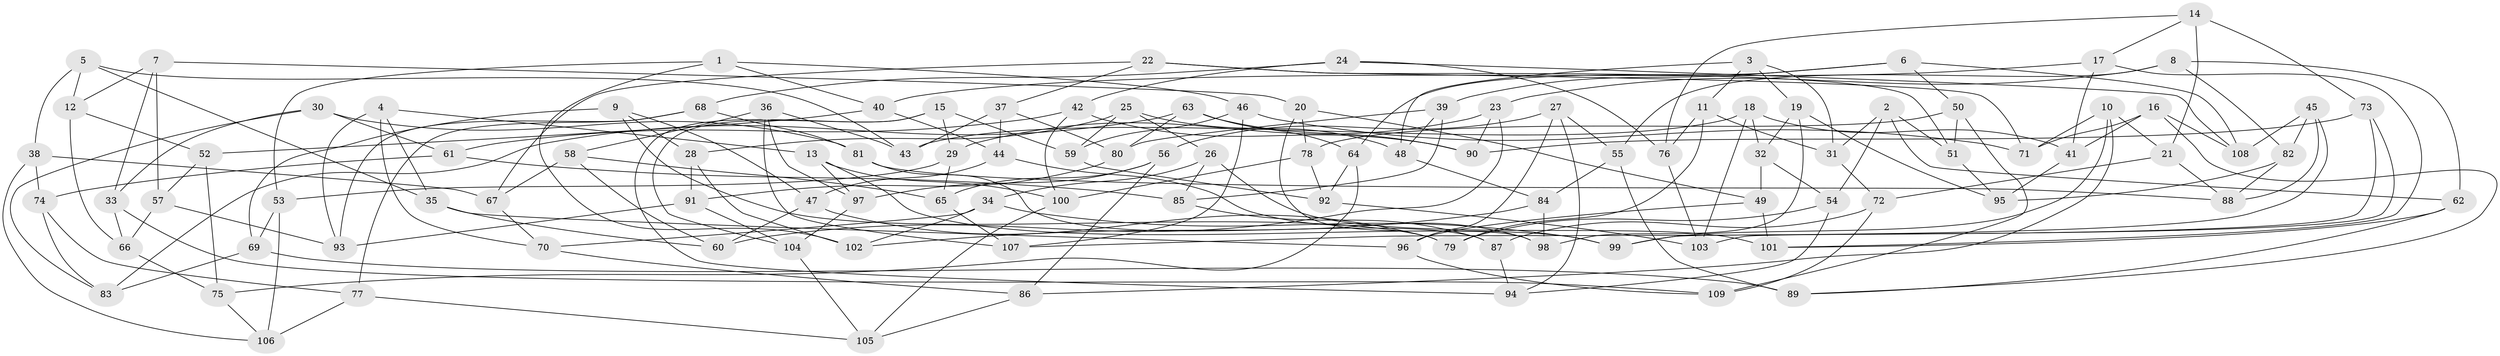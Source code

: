 // coarse degree distribution, {5: 0.22727272727272727, 10: 0.022727272727272728, 6: 0.36363636363636365, 4: 0.11363636363636363, 7: 0.13636363636363635, 3: 0.045454545454545456, 9: 0.045454545454545456, 8: 0.045454545454545456}
// Generated by graph-tools (version 1.1) at 2025/38/03/04/25 23:38:08]
// undirected, 109 vertices, 218 edges
graph export_dot {
  node [color=gray90,style=filled];
  1;
  2;
  3;
  4;
  5;
  6;
  7;
  8;
  9;
  10;
  11;
  12;
  13;
  14;
  15;
  16;
  17;
  18;
  19;
  20;
  21;
  22;
  23;
  24;
  25;
  26;
  27;
  28;
  29;
  30;
  31;
  32;
  33;
  34;
  35;
  36;
  37;
  38;
  39;
  40;
  41;
  42;
  43;
  44;
  45;
  46;
  47;
  48;
  49;
  50;
  51;
  52;
  53;
  54;
  55;
  56;
  57;
  58;
  59;
  60;
  61;
  62;
  63;
  64;
  65;
  66;
  67;
  68;
  69;
  70;
  71;
  72;
  73;
  74;
  75;
  76;
  77;
  78;
  79;
  80;
  81;
  82;
  83;
  84;
  85;
  86;
  87;
  88;
  89;
  90;
  91;
  92;
  93;
  94;
  95;
  96;
  97;
  98;
  99;
  100;
  101;
  102;
  103;
  104;
  105;
  106;
  107;
  108;
  109;
  1 -- 46;
  1 -- 102;
  1 -- 53;
  1 -- 40;
  2 -- 54;
  2 -- 51;
  2 -- 31;
  2 -- 62;
  3 -- 19;
  3 -- 11;
  3 -- 48;
  3 -- 31;
  4 -- 70;
  4 -- 93;
  4 -- 35;
  4 -- 13;
  5 -- 38;
  5 -- 35;
  5 -- 12;
  5 -- 43;
  6 -- 64;
  6 -- 50;
  6 -- 108;
  6 -- 39;
  7 -- 57;
  7 -- 20;
  7 -- 12;
  7 -- 33;
  8 -- 62;
  8 -- 23;
  8 -- 55;
  8 -- 82;
  9 -- 47;
  9 -- 69;
  9 -- 79;
  9 -- 28;
  10 -- 99;
  10 -- 86;
  10 -- 71;
  10 -- 21;
  11 -- 79;
  11 -- 76;
  11 -- 31;
  12 -- 52;
  12 -- 66;
  13 -- 97;
  13 -- 99;
  13 -- 100;
  14 -- 17;
  14 -- 21;
  14 -- 73;
  14 -- 76;
  15 -- 29;
  15 -- 59;
  15 -- 104;
  15 -- 94;
  16 -- 71;
  16 -- 108;
  16 -- 89;
  16 -- 41;
  17 -- 41;
  17 -- 40;
  17 -- 101;
  18 -- 41;
  18 -- 103;
  18 -- 43;
  18 -- 32;
  19 -- 32;
  19 -- 98;
  19 -- 95;
  20 -- 98;
  20 -- 49;
  20 -- 78;
  21 -- 72;
  21 -- 88;
  22 -- 67;
  22 -- 71;
  22 -- 51;
  22 -- 37;
  23 -- 29;
  23 -- 90;
  23 -- 60;
  24 -- 76;
  24 -- 108;
  24 -- 68;
  24 -- 42;
  25 -- 48;
  25 -- 59;
  25 -- 26;
  25 -- 28;
  26 -- 85;
  26 -- 34;
  26 -- 101;
  27 -- 96;
  27 -- 94;
  27 -- 55;
  27 -- 56;
  28 -- 102;
  28 -- 91;
  29 -- 53;
  29 -- 65;
  30 -- 81;
  30 -- 83;
  30 -- 33;
  30 -- 61;
  31 -- 72;
  32 -- 49;
  32 -- 54;
  33 -- 109;
  33 -- 66;
  34 -- 70;
  34 -- 99;
  34 -- 102;
  35 -- 96;
  35 -- 60;
  36 -- 107;
  36 -- 97;
  36 -- 58;
  36 -- 43;
  37 -- 43;
  37 -- 44;
  37 -- 80;
  38 -- 74;
  38 -- 67;
  38 -- 106;
  39 -- 85;
  39 -- 80;
  39 -- 48;
  40 -- 44;
  40 -- 52;
  41 -- 95;
  42 -- 90;
  42 -- 100;
  42 -- 61;
  44 -- 98;
  44 -- 47;
  45 -- 108;
  45 -- 107;
  45 -- 88;
  45 -- 82;
  46 -- 107;
  46 -- 71;
  46 -- 59;
  47 -- 60;
  47 -- 79;
  48 -- 84;
  49 -- 96;
  49 -- 101;
  50 -- 51;
  50 -- 109;
  50 -- 78;
  51 -- 95;
  52 -- 75;
  52 -- 57;
  53 -- 69;
  53 -- 106;
  54 -- 79;
  54 -- 94;
  55 -- 84;
  55 -- 89;
  56 -- 86;
  56 -- 97;
  56 -- 65;
  57 -- 66;
  57 -- 93;
  58 -- 65;
  58 -- 67;
  58 -- 60;
  59 -- 92;
  61 -- 85;
  61 -- 74;
  62 -- 89;
  62 -- 101;
  63 -- 80;
  63 -- 64;
  63 -- 90;
  63 -- 83;
  64 -- 75;
  64 -- 92;
  65 -- 107;
  66 -- 75;
  67 -- 70;
  68 -- 77;
  68 -- 93;
  68 -- 81;
  69 -- 83;
  69 -- 89;
  70 -- 86;
  72 -- 109;
  72 -- 87;
  73 -- 99;
  73 -- 90;
  73 -- 103;
  74 -- 83;
  74 -- 77;
  75 -- 106;
  76 -- 103;
  77 -- 106;
  77 -- 105;
  78 -- 100;
  78 -- 92;
  80 -- 91;
  81 -- 87;
  81 -- 88;
  82 -- 95;
  82 -- 88;
  84 -- 98;
  84 -- 102;
  85 -- 87;
  86 -- 105;
  87 -- 94;
  91 -- 93;
  91 -- 104;
  92 -- 103;
  96 -- 109;
  97 -- 104;
  100 -- 105;
  104 -- 105;
}
